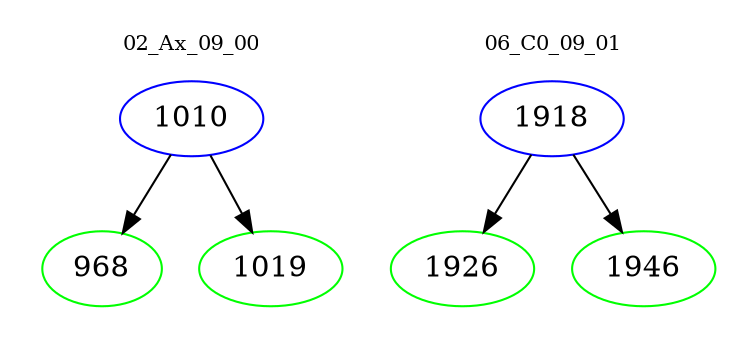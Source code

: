 digraph{
subgraph cluster_0 {
color = white
label = "02_Ax_09_00";
fontsize=10;
T0_1010 [label="1010", color="blue"]
T0_1010 -> T0_968 [color="black"]
T0_968 [label="968", color="green"]
T0_1010 -> T0_1019 [color="black"]
T0_1019 [label="1019", color="green"]
}
subgraph cluster_1 {
color = white
label = "06_C0_09_01";
fontsize=10;
T1_1918 [label="1918", color="blue"]
T1_1918 -> T1_1926 [color="black"]
T1_1926 [label="1926", color="green"]
T1_1918 -> T1_1946 [color="black"]
T1_1946 [label="1946", color="green"]
}
}
